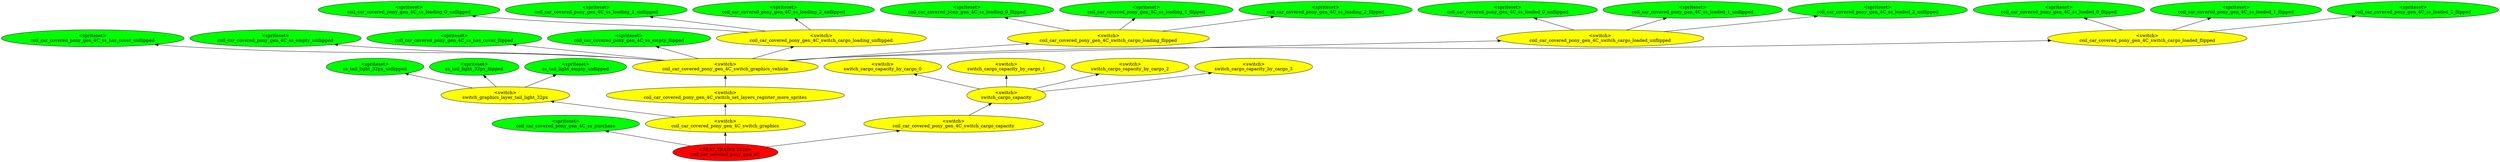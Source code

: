 digraph {
rankdir="BT"
ss_tail_light_32px_unflipped [fillcolor=green style="filled" label="<spriteset>\nss_tail_light_32px_unflipped"]
ss_tail_light_32px_flipped [fillcolor=green style="filled" label="<spriteset>\nss_tail_light_32px_flipped"]
ss_tail_light_empty_unflipped [fillcolor=green style="filled" label="<spriteset>\nss_tail_light_empty_unflipped"]
switch_graphics_layer_tail_light_32px [fillcolor=yellow style="filled" label="<switch>\nswitch_graphics_layer_tail_light_32px"]
switch_cargo_capacity_by_cargo_0 [fillcolor=yellow style="filled" label="<switch>\nswitch_cargo_capacity_by_cargo_0"]
switch_cargo_capacity_by_cargo_1 [fillcolor=yellow style="filled" label="<switch>\nswitch_cargo_capacity_by_cargo_1"]
switch_cargo_capacity_by_cargo_2 [fillcolor=yellow style="filled" label="<switch>\nswitch_cargo_capacity_by_cargo_2"]
switch_cargo_capacity_by_cargo_3 [fillcolor=yellow style="filled" label="<switch>\nswitch_cargo_capacity_by_cargo_3"]
switch_cargo_capacity [fillcolor=yellow style="filled" label="<switch>\nswitch_cargo_capacity"]
coil_car_covered_pony_gen_4C_ss_has_cover_unflipped [fillcolor=green style="filled" label="<spriteset>\ncoil_car_covered_pony_gen_4C_ss_has_cover_unflipped"]
coil_car_covered_pony_gen_4C_ss_empty_unflipped [fillcolor=green style="filled" label="<spriteset>\ncoil_car_covered_pony_gen_4C_ss_empty_unflipped"]
coil_car_covered_pony_gen_4C_ss_loading_0_unflipped [fillcolor=green style="filled" label="<spriteset>\ncoil_car_covered_pony_gen_4C_ss_loading_0_unflipped"]
coil_car_covered_pony_gen_4C_ss_loaded_0_unflipped [fillcolor=green style="filled" label="<spriteset>\ncoil_car_covered_pony_gen_4C_ss_loaded_0_unflipped"]
coil_car_covered_pony_gen_4C_ss_loading_1_unflipped [fillcolor=green style="filled" label="<spriteset>\ncoil_car_covered_pony_gen_4C_ss_loading_1_unflipped"]
coil_car_covered_pony_gen_4C_ss_loaded_1_unflipped [fillcolor=green style="filled" label="<spriteset>\ncoil_car_covered_pony_gen_4C_ss_loaded_1_unflipped"]
coil_car_covered_pony_gen_4C_ss_loading_2_unflipped [fillcolor=green style="filled" label="<spriteset>\ncoil_car_covered_pony_gen_4C_ss_loading_2_unflipped"]
coil_car_covered_pony_gen_4C_ss_loaded_2_unflipped [fillcolor=green style="filled" label="<spriteset>\ncoil_car_covered_pony_gen_4C_ss_loaded_2_unflipped"]
coil_car_covered_pony_gen_4C_ss_has_cover_flipped [fillcolor=green style="filled" label="<spriteset>\ncoil_car_covered_pony_gen_4C_ss_has_cover_flipped"]
coil_car_covered_pony_gen_4C_ss_empty_flipped [fillcolor=green style="filled" label="<spriteset>\ncoil_car_covered_pony_gen_4C_ss_empty_flipped"]
coil_car_covered_pony_gen_4C_ss_loading_0_flipped [fillcolor=green style="filled" label="<spriteset>\ncoil_car_covered_pony_gen_4C_ss_loading_0_flipped"]
coil_car_covered_pony_gen_4C_ss_loaded_0_flipped [fillcolor=green style="filled" label="<spriteset>\ncoil_car_covered_pony_gen_4C_ss_loaded_0_flipped"]
coil_car_covered_pony_gen_4C_ss_loading_1_flipped [fillcolor=green style="filled" label="<spriteset>\ncoil_car_covered_pony_gen_4C_ss_loading_1_flipped"]
coil_car_covered_pony_gen_4C_ss_loaded_1_flipped [fillcolor=green style="filled" label="<spriteset>\ncoil_car_covered_pony_gen_4C_ss_loaded_1_flipped"]
coil_car_covered_pony_gen_4C_ss_loading_2_flipped [fillcolor=green style="filled" label="<spriteset>\ncoil_car_covered_pony_gen_4C_ss_loading_2_flipped"]
coil_car_covered_pony_gen_4C_ss_loaded_2_flipped [fillcolor=green style="filled" label="<spriteset>\ncoil_car_covered_pony_gen_4C_ss_loaded_2_flipped"]
coil_car_covered_pony_gen_4C_switch_cargo_loading_unflipped [fillcolor=yellow style="filled" label="<switch>\ncoil_car_covered_pony_gen_4C_switch_cargo_loading_unflipped"]
coil_car_covered_pony_gen_4C_switch_cargo_loading_flipped [fillcolor=yellow style="filled" label="<switch>\ncoil_car_covered_pony_gen_4C_switch_cargo_loading_flipped"]
coil_car_covered_pony_gen_4C_switch_cargo_loaded_unflipped [fillcolor=yellow style="filled" label="<switch>\ncoil_car_covered_pony_gen_4C_switch_cargo_loaded_unflipped"]
coil_car_covered_pony_gen_4C_switch_cargo_loaded_flipped [fillcolor=yellow style="filled" label="<switch>\ncoil_car_covered_pony_gen_4C_switch_cargo_loaded_flipped"]
coil_car_covered_pony_gen_4C_switch_graphics_vehicle [fillcolor=yellow style="filled" label="<switch>\ncoil_car_covered_pony_gen_4C_switch_graphics_vehicle"]
coil_car_covered_pony_gen_4C_ss_purchase [fillcolor=green style="filled" label="<spriteset>\ncoil_car_covered_pony_gen_4C_ss_purchase"]
coil_car_covered_pony_gen_4C_switch_set_layers_register_more_sprites [fillcolor=yellow style="filled" label="<switch>\ncoil_car_covered_pony_gen_4C_switch_set_layers_register_more_sprites"]
coil_car_covered_pony_gen_4C_switch_graphics [fillcolor=yellow style="filled" label="<switch>\ncoil_car_covered_pony_gen_4C_switch_graphics"]
coil_car_covered_pony_gen_4C_switch_cargo_capacity [fillcolor=yellow style="filled" label="<switch>\ncoil_car_covered_pony_gen_4C_switch_cargo_capacity"]
coil_car_covered_pony_gen_4C [fillcolor=red style="filled" label="<FEAT_TRAINS 3520>\ncoil_car_covered_pony_gen_4C"]
coil_car_covered_pony_gen_4C_switch_cargo_loading_unflipped->coil_car_covered_pony_gen_4C_ss_loading_1_unflipped
coil_car_covered_pony_gen_4C_switch_cargo_loaded_flipped->coil_car_covered_pony_gen_4C_ss_loaded_2_flipped
coil_car_covered_pony_gen_4C_switch_cargo_loading_flipped->coil_car_covered_pony_gen_4C_ss_loading_1_flipped
coil_car_covered_pony_gen_4C_switch_cargo_loading_unflipped->coil_car_covered_pony_gen_4C_ss_loading_0_unflipped
coil_car_covered_pony_gen_4C_switch_graphics_vehicle->coil_car_covered_pony_gen_4C_switch_cargo_loaded_unflipped
coil_car_covered_pony_gen_4C->coil_car_covered_pony_gen_4C_switch_cargo_capacity
coil_car_covered_pony_gen_4C_switch_cargo_loaded_unflipped->coil_car_covered_pony_gen_4C_ss_loaded_1_unflipped
coil_car_covered_pony_gen_4C_switch_set_layers_register_more_sprites->coil_car_covered_pony_gen_4C_switch_graphics_vehicle
coil_car_covered_pony_gen_4C_switch_graphics_vehicle->coil_car_covered_pony_gen_4C_ss_empty_unflipped
switch_graphics_layer_tail_light_32px->ss_tail_light_32px_flipped
switch_cargo_capacity->switch_cargo_capacity_by_cargo_1
coil_car_covered_pony_gen_4C_switch_graphics_vehicle->coil_car_covered_pony_gen_4C_switch_cargo_loaded_flipped
switch_graphics_layer_tail_light_32px->ss_tail_light_empty_unflipped
coil_car_covered_pony_gen_4C_switch_graphics_vehicle->coil_car_covered_pony_gen_4C_ss_has_cover_unflipped
coil_car_covered_pony_gen_4C->coil_car_covered_pony_gen_4C_switch_graphics
switch_cargo_capacity->switch_cargo_capacity_by_cargo_3
switch_cargo_capacity->switch_cargo_capacity_by_cargo_0
coil_car_covered_pony_gen_4C_switch_cargo_loaded_flipped->coil_car_covered_pony_gen_4C_ss_loaded_0_flipped
coil_car_covered_pony_gen_4C_switch_cargo_capacity->switch_cargo_capacity
coil_car_covered_pony_gen_4C_switch_graphics->coil_car_covered_pony_gen_4C_switch_set_layers_register_more_sprites
coil_car_covered_pony_gen_4C_switch_graphics_vehicle->coil_car_covered_pony_gen_4C_switch_cargo_loading_flipped
coil_car_covered_pony_gen_4C_switch_cargo_loaded_unflipped->coil_car_covered_pony_gen_4C_ss_loaded_2_unflipped
coil_car_covered_pony_gen_4C_switch_graphics_vehicle->coil_car_covered_pony_gen_4C_switch_cargo_loading_unflipped
coil_car_covered_pony_gen_4C_switch_cargo_loading_flipped->coil_car_covered_pony_gen_4C_ss_loading_2_flipped
coil_car_covered_pony_gen_4C_switch_graphics_vehicle->coil_car_covered_pony_gen_4C_ss_has_cover_flipped
coil_car_covered_pony_gen_4C_switch_cargo_loaded_flipped->coil_car_covered_pony_gen_4C_ss_loaded_1_flipped
coil_car_covered_pony_gen_4C_switch_cargo_loaded_unflipped->coil_car_covered_pony_gen_4C_ss_loaded_0_unflipped
coil_car_covered_pony_gen_4C_switch_graphics_vehicle->coil_car_covered_pony_gen_4C_ss_empty_flipped
coil_car_covered_pony_gen_4C_switch_cargo_loading_flipped->coil_car_covered_pony_gen_4C_ss_loading_0_flipped
switch_graphics_layer_tail_light_32px->ss_tail_light_32px_unflipped
switch_cargo_capacity->switch_cargo_capacity_by_cargo_2
coil_car_covered_pony_gen_4C->coil_car_covered_pony_gen_4C_ss_purchase
coil_car_covered_pony_gen_4C_switch_cargo_loading_unflipped->coil_car_covered_pony_gen_4C_ss_loading_2_unflipped
coil_car_covered_pony_gen_4C_switch_graphics->switch_graphics_layer_tail_light_32px
}
